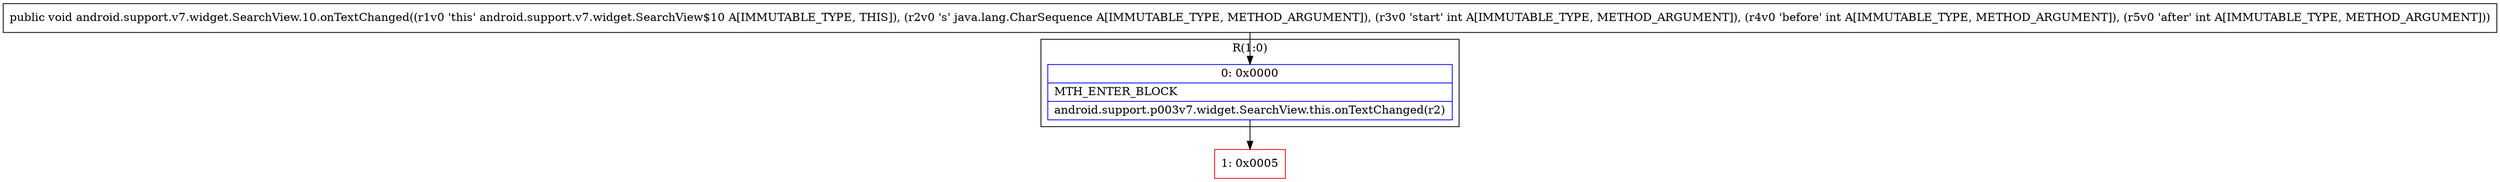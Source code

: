 digraph "CFG forandroid.support.v7.widget.SearchView.10.onTextChanged(Ljava\/lang\/CharSequence;III)V" {
subgraph cluster_Region_1076128620 {
label = "R(1:0)";
node [shape=record,color=blue];
Node_0 [shape=record,label="{0\:\ 0x0000|MTH_ENTER_BLOCK\l|android.support.p003v7.widget.SearchView.this.onTextChanged(r2)\l}"];
}
Node_1 [shape=record,color=red,label="{1\:\ 0x0005}"];
MethodNode[shape=record,label="{public void android.support.v7.widget.SearchView.10.onTextChanged((r1v0 'this' android.support.v7.widget.SearchView$10 A[IMMUTABLE_TYPE, THIS]), (r2v0 's' java.lang.CharSequence A[IMMUTABLE_TYPE, METHOD_ARGUMENT]), (r3v0 'start' int A[IMMUTABLE_TYPE, METHOD_ARGUMENT]), (r4v0 'before' int A[IMMUTABLE_TYPE, METHOD_ARGUMENT]), (r5v0 'after' int A[IMMUTABLE_TYPE, METHOD_ARGUMENT])) }"];
MethodNode -> Node_0;
Node_0 -> Node_1;
}

